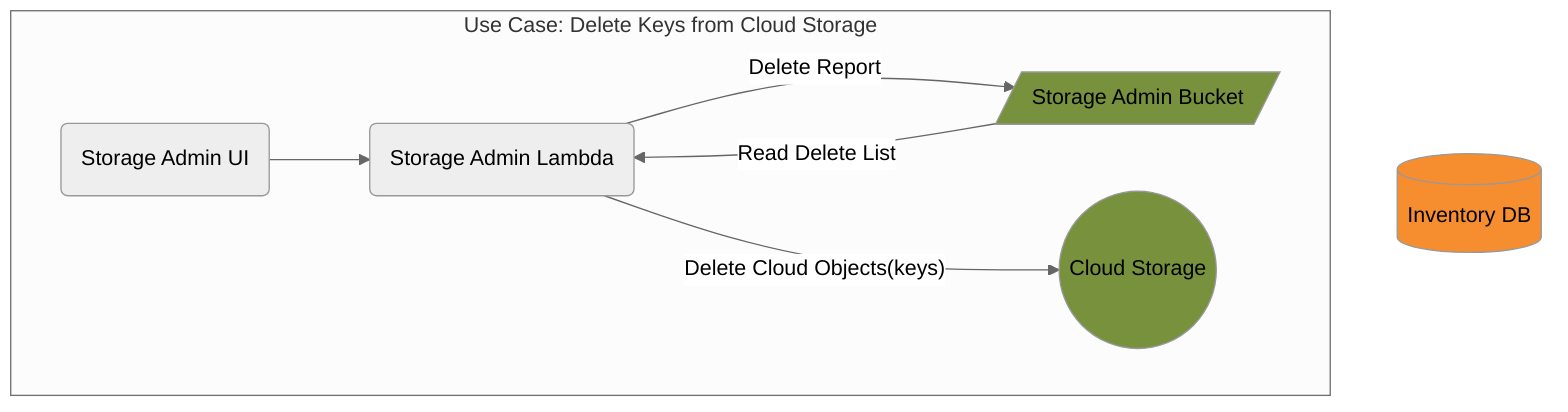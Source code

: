 %%{init: {'theme': 'neutral', 'securityLevel': 'loose'}}%%
graph TD
  SAUI("Storage Admin UI")
  SA("Storage Admin Lambda")
  RDS[(Inventory DB)]
  SABUCK[/"Storage Admin Bucket"/]
  CLOUD(("Cloud Storage"))

  subgraph "Use Case: Delete Keys from Cloud Storage"
    SAUI-->SA
    SABUCK-->|"Read Delete List"|SA
    SA-->|"Delete Cloud Objects(keys)"|CLOUD
    SA-->|"Delete Report"|SABUCK
  end

  style RDS fill:#F68D2F
  style SABUCK fill:#77913C
  style CLOUD fill:#77913C